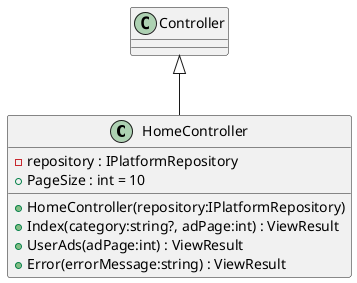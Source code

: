 @startuml
class HomeController {
    - repository : IPlatformRepository
    + PageSize : int = 10
    + HomeController(repository:IPlatformRepository)
    + Index(category:string?, adPage:int) : ViewResult
    + UserAds(adPage:int) : ViewResult
    + Error(errorMessage:string) : ViewResult
}
Controller <|-- HomeController
@enduml

